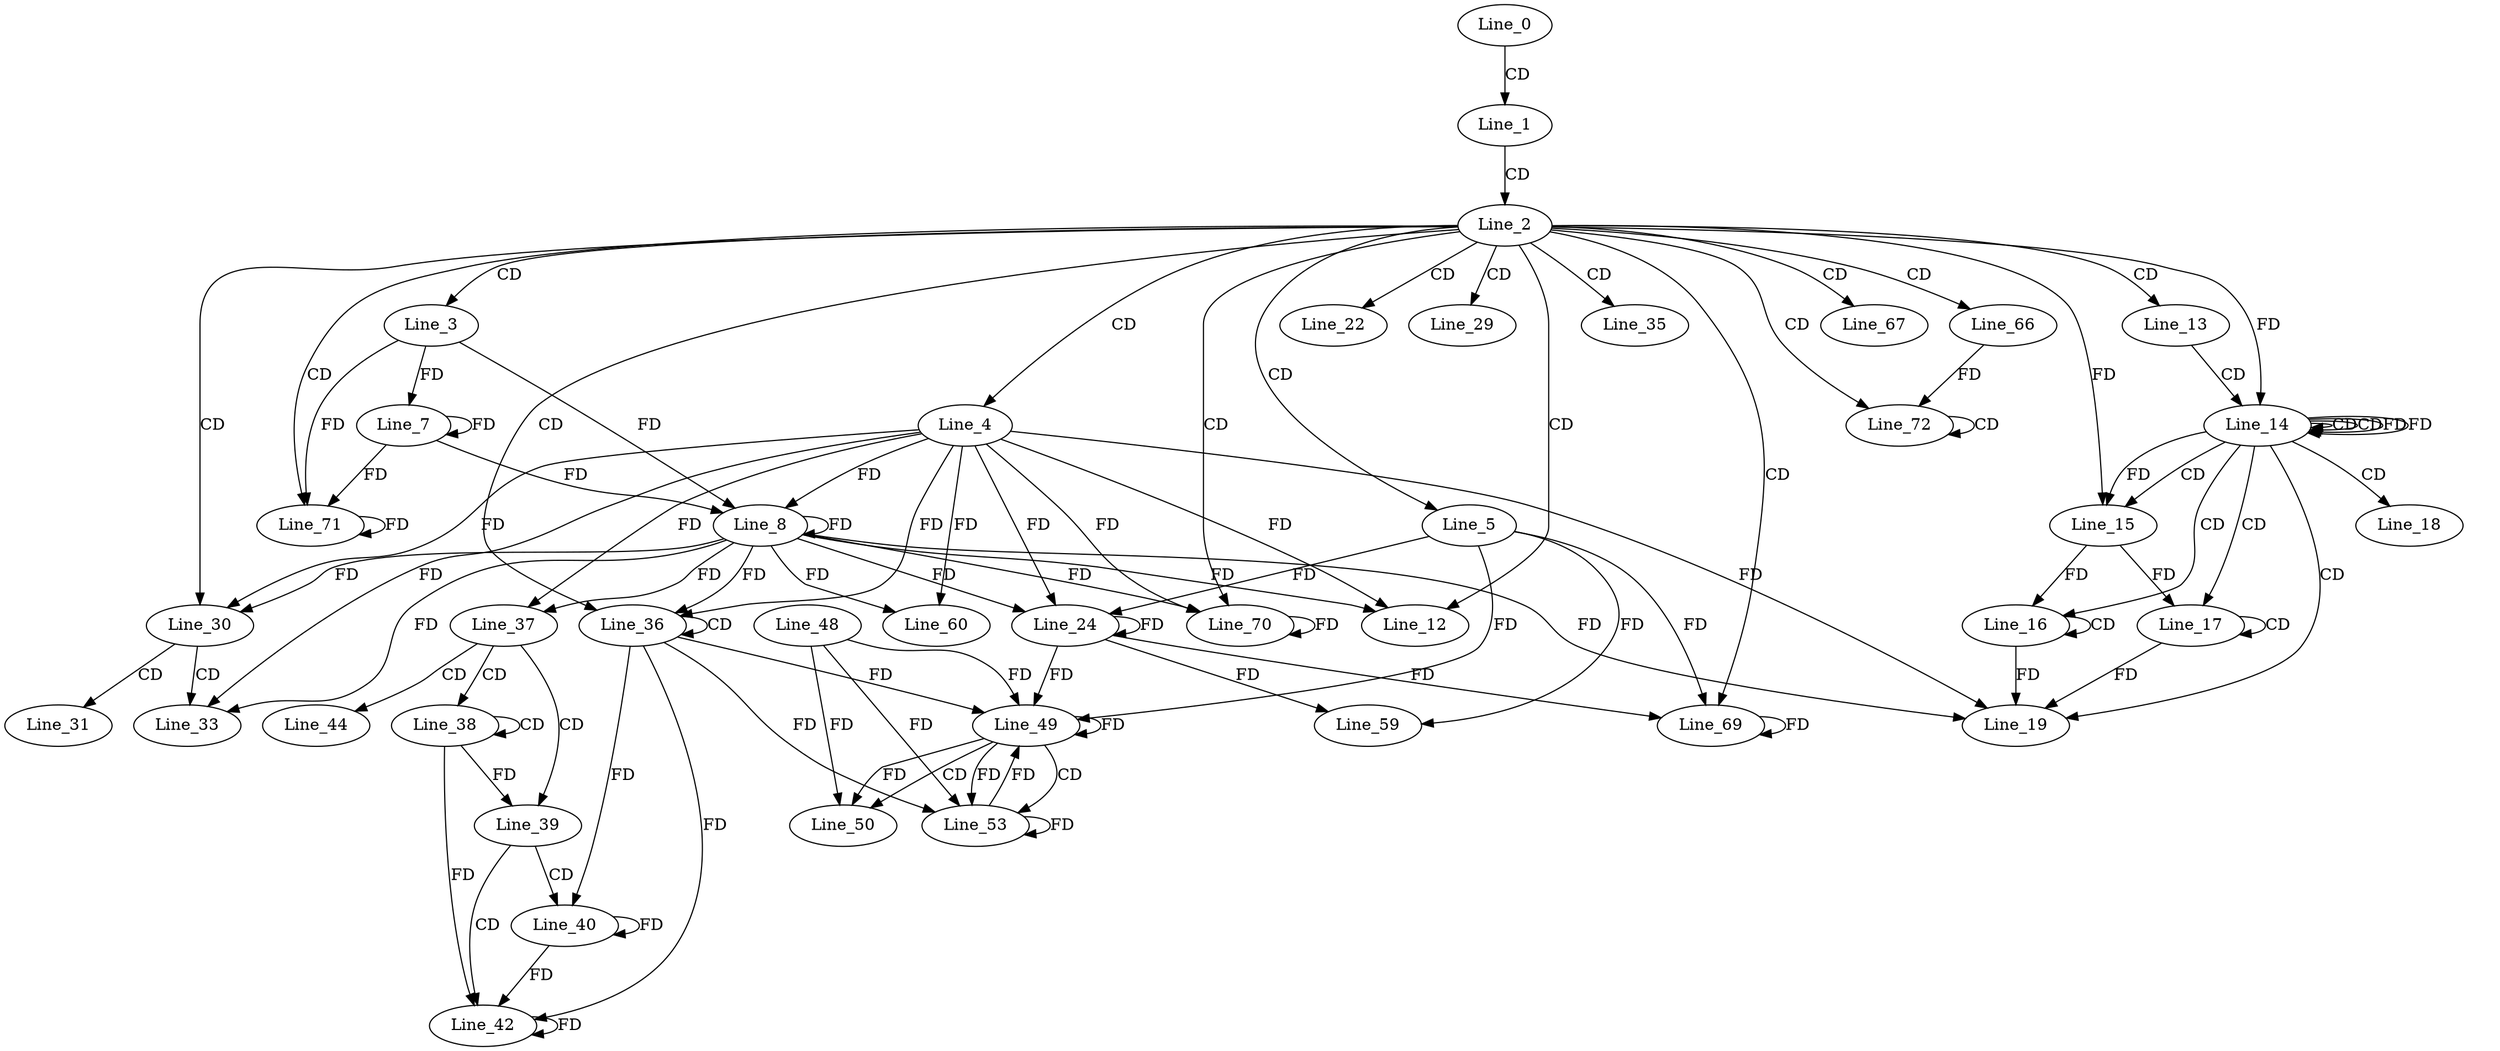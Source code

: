 digraph G {
  Line_0;
  Line_1;
  Line_2;
  Line_3;
  Line_4;
  Line_5;
  Line_7;
  Line_8;
  Line_8;
  Line_12;
  Line_13;
  Line_14;
  Line_14;
  Line_14;
  Line_14;
  Line_15;
  Line_15;
  Line_16;
  Line_16;
  Line_16;
  Line_17;
  Line_17;
  Line_17;
  Line_18;
  Line_19;
  Line_22;
  Line_24;
  Line_24;
  Line_29;
  Line_30;
  Line_30;
  Line_31;
  Line_33;
  Line_33;
  Line_35;
  Line_36;
  Line_36;
  Line_37;
  Line_37;
  Line_38;
  Line_38;
  Line_39;
  Line_40;
  Line_42;
  Line_42;
  Line_44;
  Line_49;
  Line_48;
  Line_49;
  Line_49;
  Line_50;
  Line_53;
  Line_59;
  Line_60;
  Line_66;
  Line_67;
  Line_69;
  Line_70;
  Line_71;
  Line_72;
  Line_72;
  Line_0 -> Line_1 [ label="CD" ];
  Line_1 -> Line_2 [ label="CD" ];
  Line_2 -> Line_3 [ label="CD" ];
  Line_2 -> Line_4 [ label="CD" ];
  Line_2 -> Line_5 [ label="CD" ];
  Line_3 -> Line_7 [ label="FD" ];
  Line_7 -> Line_7 [ label="FD" ];
  Line_4 -> Line_8 [ label="FD" ];
  Line_8 -> Line_8 [ label="FD" ];
  Line_3 -> Line_8 [ label="FD" ];
  Line_7 -> Line_8 [ label="FD" ];
  Line_2 -> Line_12 [ label="CD" ];
  Line_4 -> Line_12 [ label="FD" ];
  Line_8 -> Line_12 [ label="FD" ];
  Line_2 -> Line_13 [ label="CD" ];
  Line_13 -> Line_14 [ label="CD" ];
  Line_14 -> Line_14 [ label="CD" ];
  Line_14 -> Line_14 [ label="CD" ];
  Line_2 -> Line_14 [ label="FD" ];
  Line_14 -> Line_14 [ label="FD" ];
  Line_14 -> Line_15 [ label="CD" ];
  Line_2 -> Line_15 [ label="FD" ];
  Line_14 -> Line_15 [ label="FD" ];
  Line_14 -> Line_16 [ label="CD" ];
  Line_16 -> Line_16 [ label="CD" ];
  Line_15 -> Line_16 [ label="FD" ];
  Line_14 -> Line_17 [ label="CD" ];
  Line_17 -> Line_17 [ label="CD" ];
  Line_15 -> Line_17 [ label="FD" ];
  Line_14 -> Line_18 [ label="CD" ];
  Line_14 -> Line_19 [ label="CD" ];
  Line_4 -> Line_19 [ label="FD" ];
  Line_8 -> Line_19 [ label="FD" ];
  Line_16 -> Line_19 [ label="FD" ];
  Line_17 -> Line_19 [ label="FD" ];
  Line_2 -> Line_22 [ label="CD" ];
  Line_5 -> Line_24 [ label="FD" ];
  Line_24 -> Line_24 [ label="FD" ];
  Line_4 -> Line_24 [ label="FD" ];
  Line_8 -> Line_24 [ label="FD" ];
  Line_2 -> Line_29 [ label="CD" ];
  Line_2 -> Line_30 [ label="CD" ];
  Line_4 -> Line_30 [ label="FD" ];
  Line_8 -> Line_30 [ label="FD" ];
  Line_30 -> Line_31 [ label="CD" ];
  Line_30 -> Line_33 [ label="CD" ];
  Line_4 -> Line_33 [ label="FD" ];
  Line_8 -> Line_33 [ label="FD" ];
  Line_2 -> Line_35 [ label="CD" ];
  Line_2 -> Line_36 [ label="CD" ];
  Line_36 -> Line_36 [ label="CD" ];
  Line_4 -> Line_36 [ label="FD" ];
  Line_8 -> Line_36 [ label="FD" ];
  Line_4 -> Line_37 [ label="FD" ];
  Line_8 -> Line_37 [ label="FD" ];
  Line_37 -> Line_38 [ label="CD" ];
  Line_38 -> Line_38 [ label="CD" ];
  Line_37 -> Line_39 [ label="CD" ];
  Line_38 -> Line_39 [ label="FD" ];
  Line_39 -> Line_40 [ label="CD" ];
  Line_36 -> Line_40 [ label="FD" ];
  Line_40 -> Line_40 [ label="FD" ];
  Line_39 -> Line_42 [ label="CD" ];
  Line_36 -> Line_42 [ label="FD" ];
  Line_40 -> Line_42 [ label="FD" ];
  Line_42 -> Line_42 [ label="FD" ];
  Line_38 -> Line_42 [ label="FD" ];
  Line_37 -> Line_44 [ label="CD" ];
  Line_49 -> Line_49 [ label="FD" ];
  Line_48 -> Line_49 [ label="FD" ];
  Line_5 -> Line_49 [ label="FD" ];
  Line_24 -> Line_49 [ label="FD" ];
  Line_36 -> Line_49 [ label="FD" ];
  Line_49 -> Line_50 [ label="CD" ];
  Line_49 -> Line_50 [ label="FD" ];
  Line_48 -> Line_50 [ label="FD" ];
  Line_49 -> Line_53 [ label="CD" ];
  Line_53 -> Line_53 [ label="FD" ];
  Line_36 -> Line_53 [ label="FD" ];
  Line_49 -> Line_53 [ label="FD" ];
  Line_48 -> Line_53 [ label="FD" ];
  Line_5 -> Line_59 [ label="FD" ];
  Line_24 -> Line_59 [ label="FD" ];
  Line_4 -> Line_60 [ label="FD" ];
  Line_8 -> Line_60 [ label="FD" ];
  Line_2 -> Line_66 [ label="CD" ];
  Line_2 -> Line_67 [ label="CD" ];
  Line_2 -> Line_69 [ label="CD" ];
  Line_5 -> Line_69 [ label="FD" ];
  Line_24 -> Line_69 [ label="FD" ];
  Line_69 -> Line_69 [ label="FD" ];
  Line_2 -> Line_70 [ label="CD" ];
  Line_4 -> Line_70 [ label="FD" ];
  Line_8 -> Line_70 [ label="FD" ];
  Line_70 -> Line_70 [ label="FD" ];
  Line_2 -> Line_71 [ label="CD" ];
  Line_3 -> Line_71 [ label="FD" ];
  Line_7 -> Line_71 [ label="FD" ];
  Line_71 -> Line_71 [ label="FD" ];
  Line_2 -> Line_72 [ label="CD" ];
  Line_72 -> Line_72 [ label="CD" ];
  Line_66 -> Line_72 [ label="FD" ];
  Line_14 -> Line_14 [ label="FD" ];
  Line_53 -> Line_49 [ label="FD" ];
}
